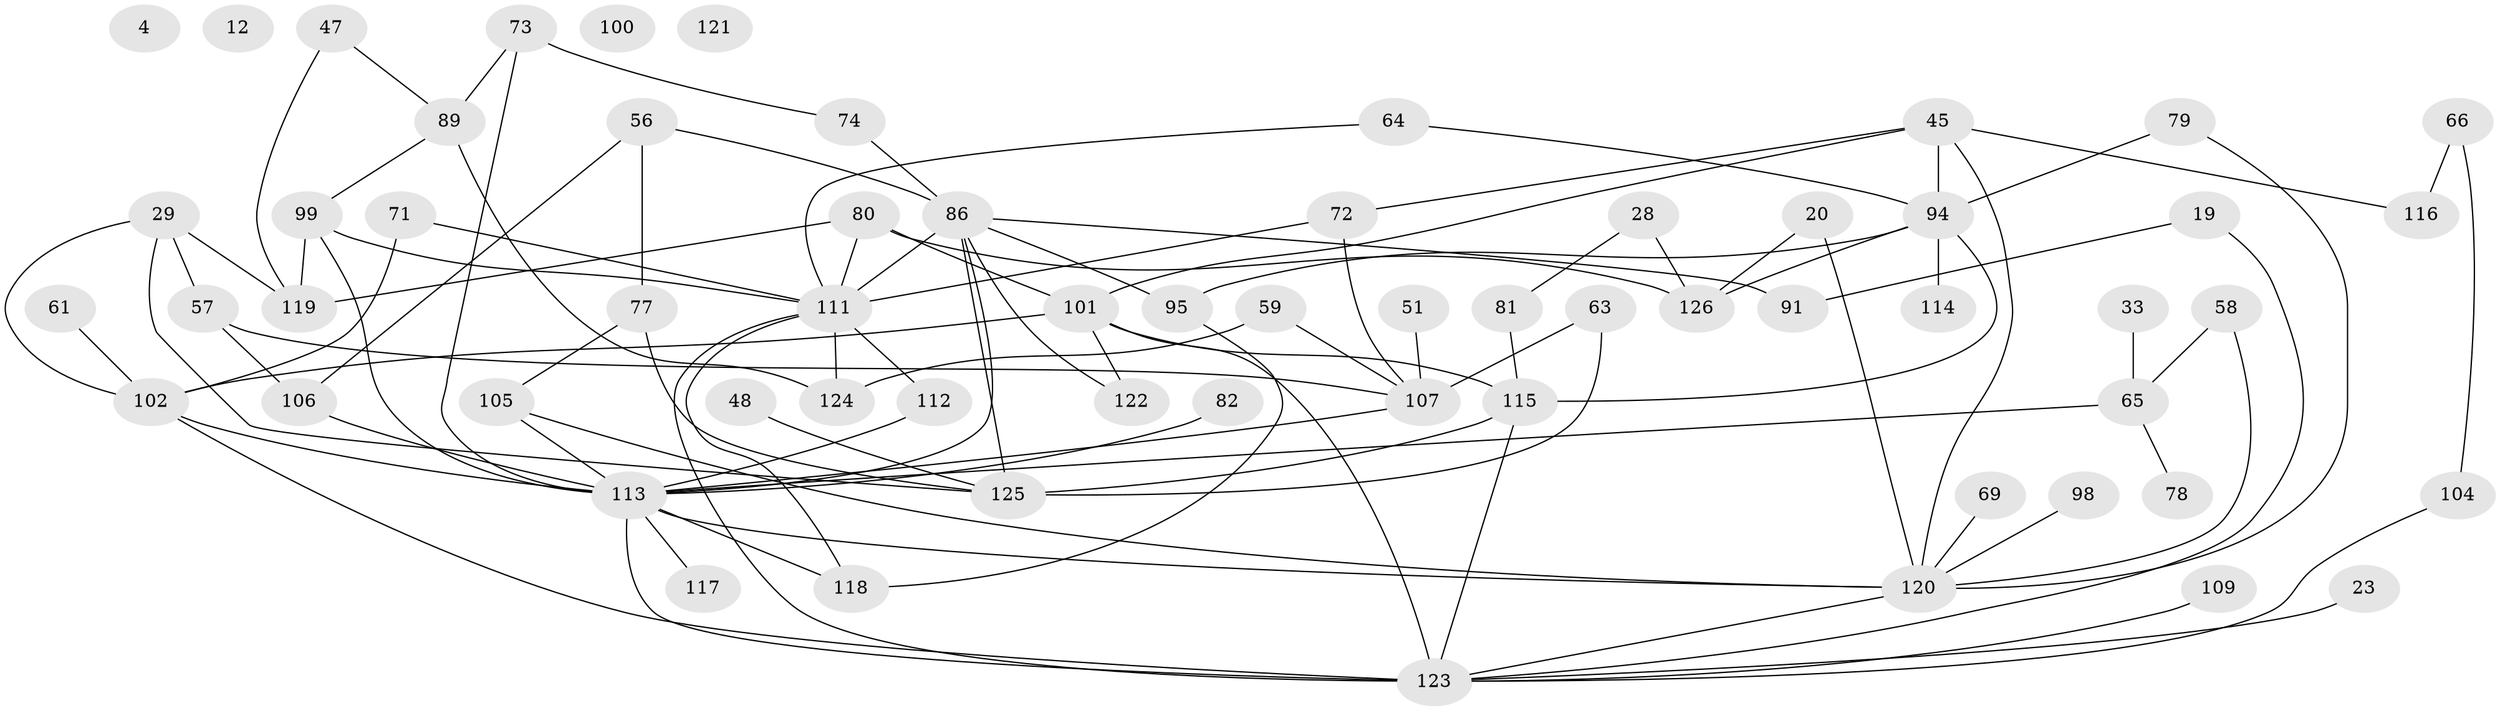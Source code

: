 // original degree distribution, {2: 0.3253968253968254, 1: 0.1111111111111111, 3: 0.1984126984126984, 0: 0.031746031746031744, 8: 0.023809523809523808, 4: 0.16666666666666666, 6: 0.07142857142857142, 5: 0.07142857142857142}
// Generated by graph-tools (version 1.1) at 2025/40/03/09/25 04:40:38]
// undirected, 63 vertices, 99 edges
graph export_dot {
graph [start="1"]
  node [color=gray90,style=filled];
  4;
  12;
  19;
  20;
  23;
  28;
  29;
  33;
  45 [super="+32"];
  47;
  48;
  51;
  56 [super="+41"];
  57;
  58;
  59;
  61;
  63 [super="+25"];
  64 [super="+13"];
  65 [super="+10"];
  66;
  69;
  71 [super="+18"];
  72;
  73;
  74;
  77;
  78;
  79;
  80;
  81;
  82 [super="+21"];
  86 [super="+17+2+24+85"];
  89 [super="+55+75"];
  91;
  94 [super="+30+93"];
  95;
  98;
  99 [super="+38"];
  100;
  101 [super="+97"];
  102 [super="+70+92"];
  104;
  105 [super="+7"];
  106 [super="+67"];
  107 [super="+16"];
  109 [super="+50"];
  111 [super="+62+9"];
  112 [super="+76"];
  113 [super="+1+49+87+110"];
  114;
  115 [super="+44"];
  116;
  117;
  118;
  119 [super="+34"];
  120 [super="+46+83"];
  121;
  122;
  123 [super="+108+90"];
  124 [super="+53"];
  125 [super="+35+84"];
  126;
  19 -- 91;
  19 -- 123;
  20 -- 126;
  20 -- 120;
  23 -- 123;
  28 -- 81;
  28 -- 126;
  29 -- 57;
  29 -- 119 [weight=2];
  29 -- 102;
  29 -- 125;
  33 -- 65;
  45 -- 72;
  45 -- 101 [weight=2];
  45 -- 116;
  45 -- 120 [weight=3];
  45 -- 94 [weight=2];
  47 -- 119;
  47 -- 89;
  48 -- 125;
  51 -- 107;
  56 -- 106;
  56 -- 77;
  56 -- 86;
  57 -- 106;
  57 -- 107;
  58 -- 65;
  58 -- 120;
  59 -- 107;
  59 -- 124;
  61 -- 102;
  63 -- 107 [weight=2];
  63 -- 125;
  64 -- 94;
  64 -- 111;
  65 -- 78;
  65 -- 113 [weight=2];
  66 -- 104;
  66 -- 116;
  69 -- 120;
  71 -- 111;
  71 -- 102;
  72 -- 107;
  72 -- 111;
  73 -- 74;
  73 -- 89 [weight=2];
  73 -- 113 [weight=2];
  74 -- 86;
  77 -- 105 [weight=2];
  77 -- 125;
  79 -- 94;
  79 -- 120;
  80 -- 111;
  80 -- 119;
  80 -- 126;
  80 -- 101;
  81 -- 115;
  82 -- 113 [weight=4];
  86 -- 95;
  86 -- 122;
  86 -- 113 [weight=2];
  86 -- 91;
  86 -- 125;
  86 -- 111 [weight=3];
  89 -- 99;
  89 -- 124;
  94 -- 95;
  94 -- 126;
  94 -- 114;
  94 -- 115;
  95 -- 118;
  98 -- 120;
  99 -- 119;
  99 -- 113 [weight=2];
  99 -- 111;
  101 -- 115;
  101 -- 122;
  101 -- 123;
  101 -- 102;
  102 -- 123 [weight=3];
  102 -- 113 [weight=2];
  104 -- 123;
  105 -- 120;
  105 -- 113;
  106 -- 113 [weight=2];
  107 -- 113 [weight=2];
  109 -- 123 [weight=2];
  111 -- 118;
  111 -- 112;
  111 -- 123;
  111 -- 124;
  112 -- 113;
  113 -- 118;
  113 -- 117;
  113 -- 120;
  113 -- 123 [weight=3];
  115 -- 125 [weight=2];
  115 -- 123 [weight=2];
  120 -- 123;
}
